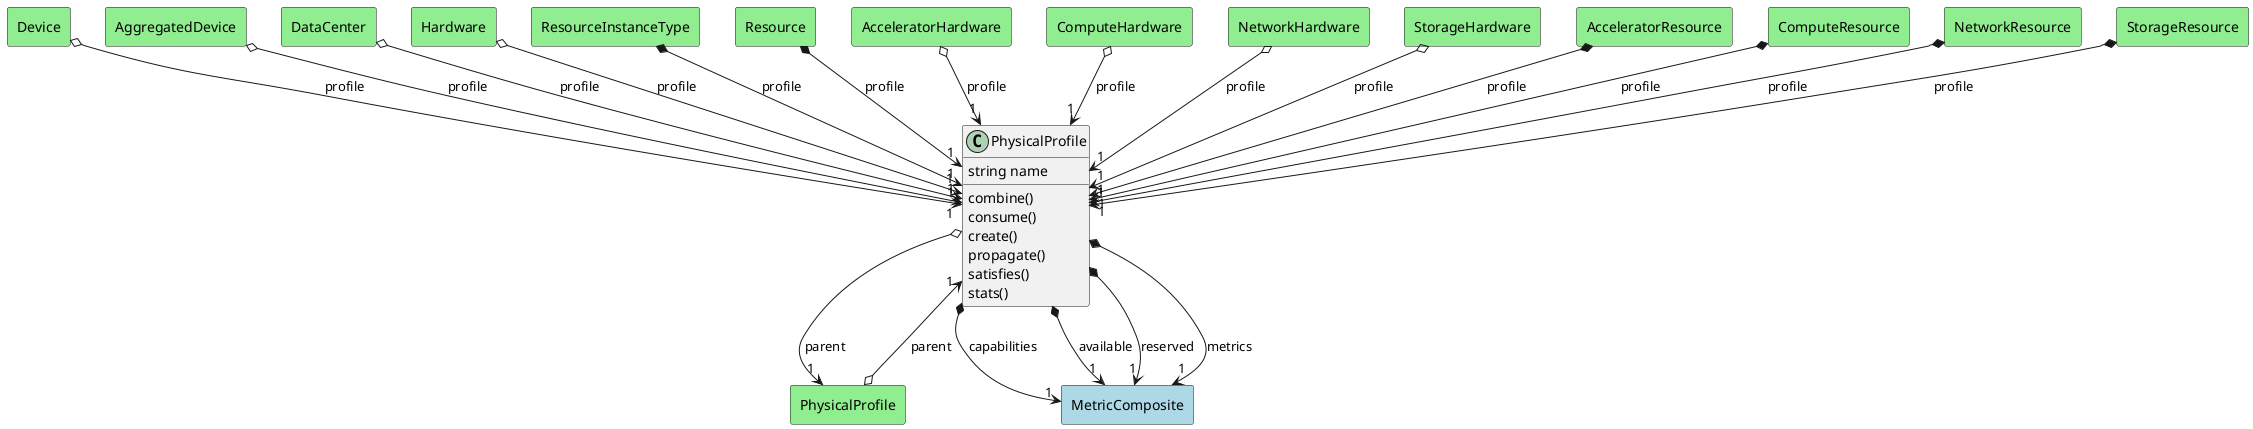 @startuml

class "PhysicalProfile" as Model {
 string name

 combine()
 consume()
 create()
 propagate()
 satisfies()
 stats()
 
}

rectangle "MetricComposite" as MetricComposite #lightblue {
}

Model *--> "1" MetricComposite : capabilities


rectangle "MetricComposite" as MetricComposite #lightblue {
}

Model *--> "1" MetricComposite : available


rectangle "MetricComposite" as MetricComposite #lightblue {
}

Model *--> "1" MetricComposite : reserved


rectangle "MetricComposite" as MetricComposite #lightblue {
}

Model *--> "1" MetricComposite : metrics


rectangle "PhysicalProfile" as PhysicalProfile #lightblue {
}

Model o--> "1" PhysicalProfile : parent




    rectangle "Device" as Device #lightgreen {
    }
    
        Device   o--> "1" Model : "profile"
    
    rectangle "AggregatedDevice" as AggregatedDevice #lightgreen {
    }
    
        AggregatedDevice   o--> "1" Model : "profile"
    
    rectangle "PhysicalProfile" as PhysicalProfile #lightgreen {
    }
    
        PhysicalProfile   o--> "1" Model : "parent"
    
    rectangle "DataCenter" as DataCenter #lightgreen {
    }
    
        DataCenter   o--> "1" Model : "profile"
    
    rectangle "Hardware" as Hardware #lightgreen {
    }
    
        Hardware   o--> "1" Model : "profile"
    
    rectangle "ResourceInstanceType" as ResourceInstanceType #lightgreen {
    }
    
        ResourceInstanceType   *--> "1" Model : "profile"
    
    rectangle "Resource" as Resource #lightgreen {
    }
    
        Resource   *--> "1" Model : "profile"
    
    rectangle "AcceleratorHardware" as AcceleratorHardware #lightgreen {
    }
    
        AcceleratorHardware   o--> "1" Model : "profile"
    
    rectangle "ComputeHardware" as ComputeHardware #lightgreen {
    }
    
        ComputeHardware   o--> "1" Model : "profile"
    
    rectangle "NetworkHardware" as NetworkHardware #lightgreen {
    }
    
        NetworkHardware   o--> "1" Model : "profile"
    
    rectangle "StorageHardware" as StorageHardware #lightgreen {
    }
    
        StorageHardware   o--> "1" Model : "profile"
    
    rectangle "AcceleratorResource" as AcceleratorResource #lightgreen {
    }
    
        AcceleratorResource   *--> "1" Model : "profile"
    
    rectangle "ComputeResource" as ComputeResource #lightgreen {
    }
    
        ComputeResource   *--> "1" Model : "profile"
    
    rectangle "NetworkResource" as NetworkResource #lightgreen {
    }
    
        NetworkResource   *--> "1" Model : "profile"
    
    rectangle "StorageResource" as StorageResource #lightgreen {
    }
    
        StorageResource   *--> "1" Model : "profile"
    

@enduml
